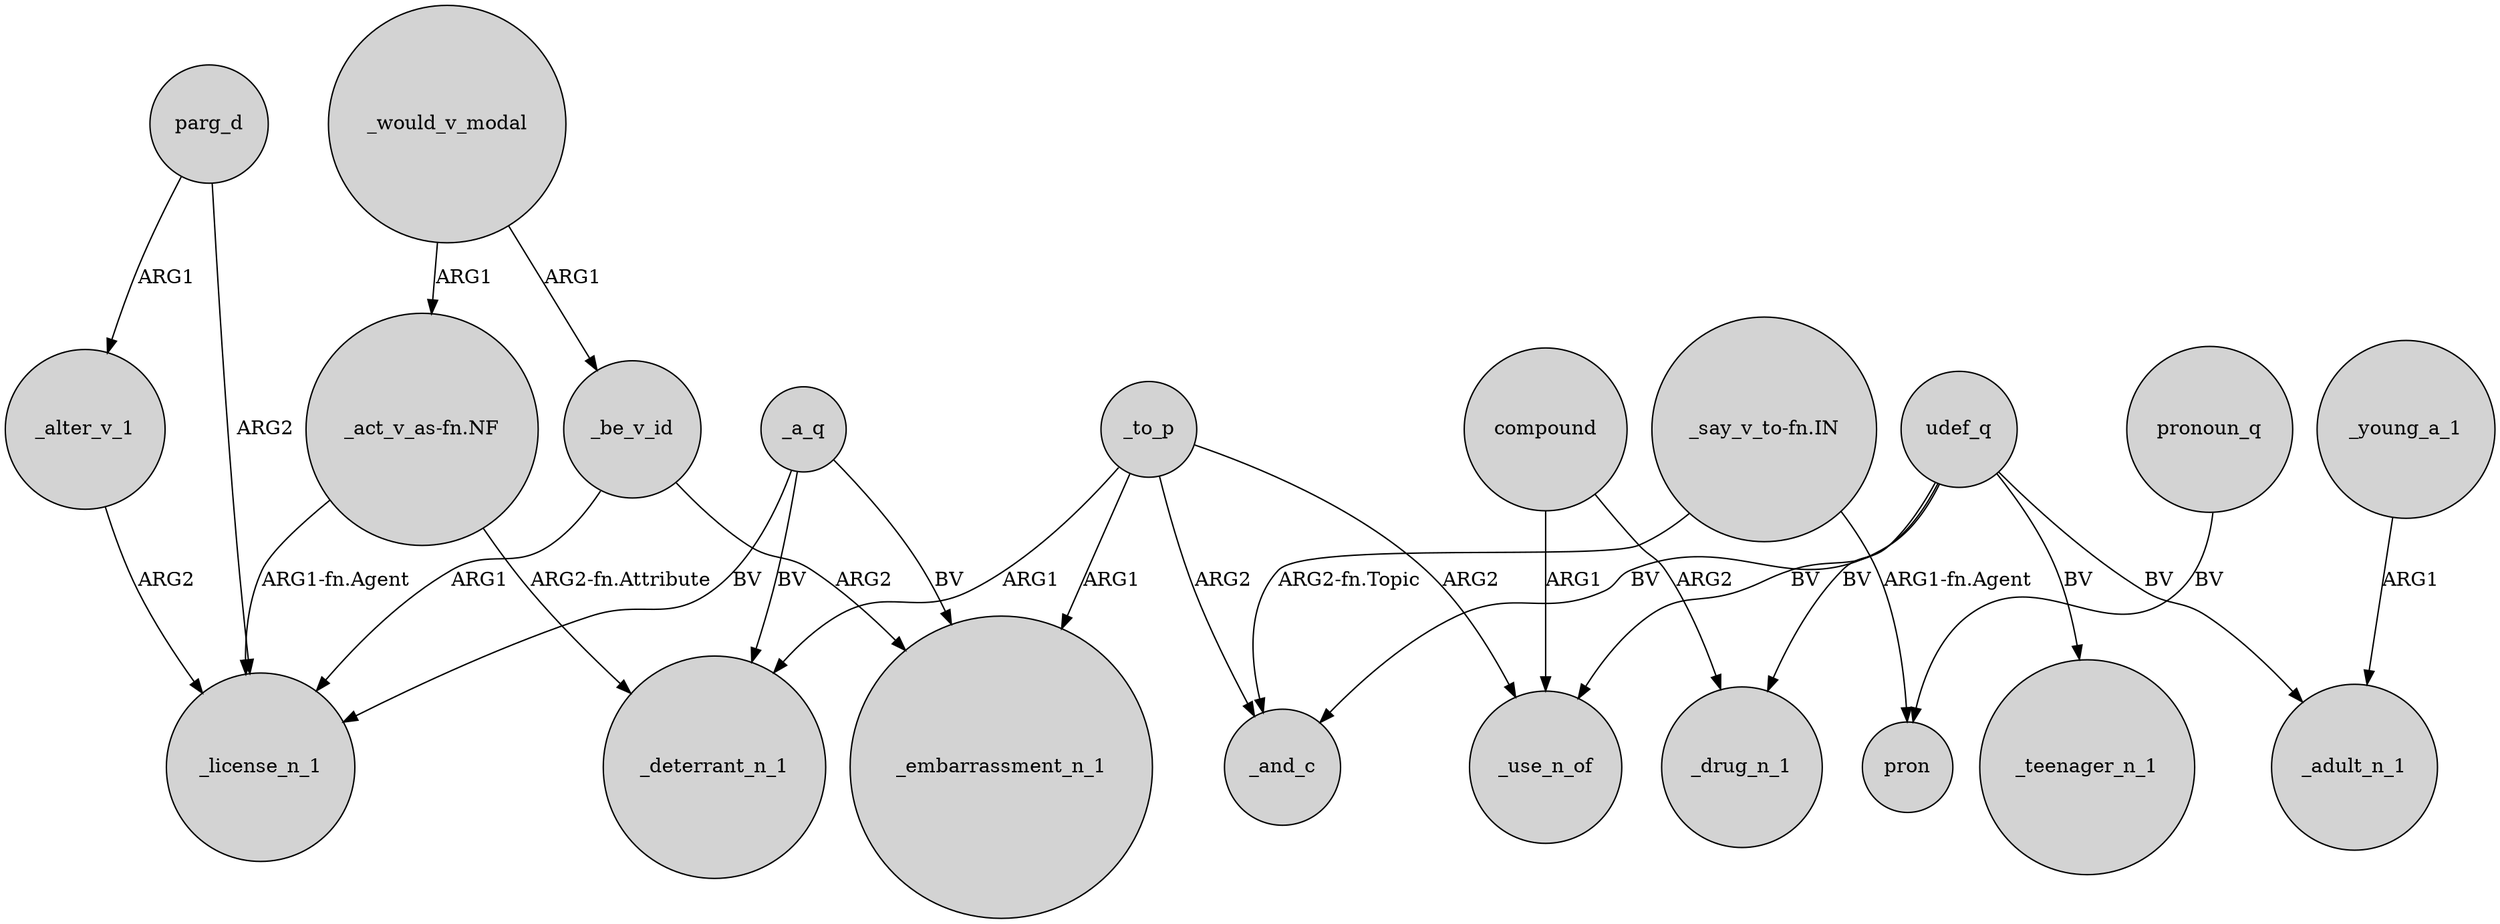 digraph {
	node [shape=circle style=filled]
	_a_q -> _license_n_1 [label=BV]
	parg_d -> _license_n_1 [label=ARG2]
	udef_q -> _teenager_n_1 [label=BV]
	udef_q -> _use_n_of [label=BV]
	compound -> _use_n_of [label=ARG1]
	_would_v_modal -> "_act_v_as-fn.NF" [label=ARG1]
	_to_p -> _embarrassment_n_1 [label=ARG1]
	_would_v_modal -> _be_v_id [label=ARG1]
	_a_q -> _embarrassment_n_1 [label=BV]
	_to_p -> _and_c [label=ARG2]
	"_act_v_as-fn.NF" -> _deterrant_n_1 [label="ARG2-fn.Attribute"]
	udef_q -> _drug_n_1 [label=BV]
	_be_v_id -> _license_n_1 [label=ARG1]
	_a_q -> _deterrant_n_1 [label=BV]
	pronoun_q -> pron [label=BV]
	_be_v_id -> _embarrassment_n_1 [label=ARG2]
	_young_a_1 -> _adult_n_1 [label=ARG1]
	"_act_v_as-fn.NF" -> _license_n_1 [label="ARG1-fn.Agent"]
	_to_p -> _use_n_of [label=ARG2]
	"_say_v_to-fn.IN" -> _and_c [label="ARG2-fn.Topic"]
	compound -> _drug_n_1 [label=ARG2]
	_to_p -> _deterrant_n_1 [label=ARG1]
	udef_q -> _adult_n_1 [label=BV]
	"_say_v_to-fn.IN" -> pron [label="ARG1-fn.Agent"]
	parg_d -> _alter_v_1 [label=ARG1]
	udef_q -> _and_c [label=BV]
	_alter_v_1 -> _license_n_1 [label=ARG2]
}
